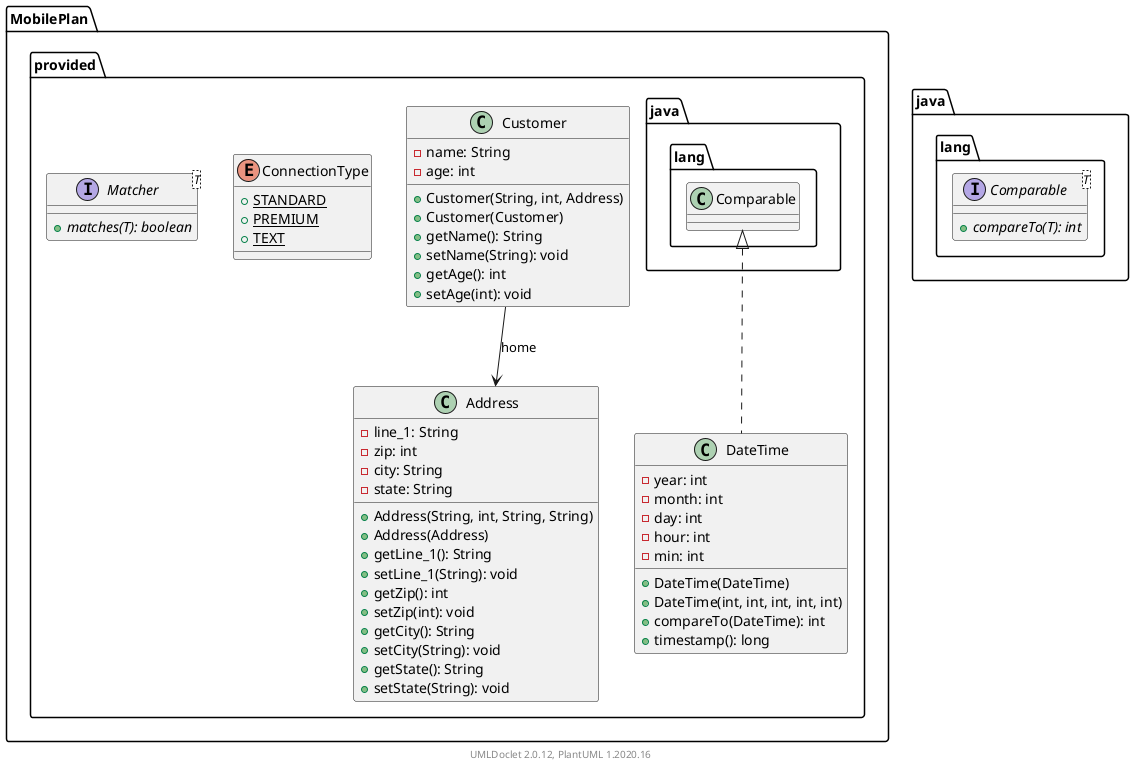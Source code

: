 @startuml
    namespace MobilePlan.provided {

        class Address [[Address.html]] {
            -line_1: String
            -zip: int
            -city: String
            -state: String
            +Address(String, int, String, String)
            +Address(Address)
            +getLine_1(): String
            +setLine_1(String): void
            +getZip(): int
            +setZip(int): void
            +getCity(): String
            +setCity(String): void
            +getState(): String
            +setState(String): void
        }

        class DateTime [[DateTime.html]] {
            -year: int
            -month: int
            -day: int
            -hour: int
            -min: int
            +DateTime(DateTime)
            +DateTime(int, int, int, int, int)
            +compareTo(DateTime): int
            +timestamp(): long
        }

        class Customer [[Customer.html]] {
            -name: String
            -age: int
            +Customer(String, int, Address)
            +Customer(Customer)
            +getName(): String
            +setName(String): void
            +getAge(): int
            +setAge(int): void
        }

        enum ConnectionType [[ConnectionType.html]] {
            {static} +STANDARD
            {static} +PREMIUM
            {static} +TEXT
        }

        interface Matcher<T> [[Matcher.html]] {
            {abstract} +matches(T): boolean
        }

        java.lang.Comparable <|.. DateTime
        Customer --> Address: home
    }

    namespace java.lang {
        interface Comparable<T> {
            {abstract} +compareTo(T): int
        }
    }

    center footer UMLDoclet 2.0.12, PlantUML 1.2020.16
@enduml
